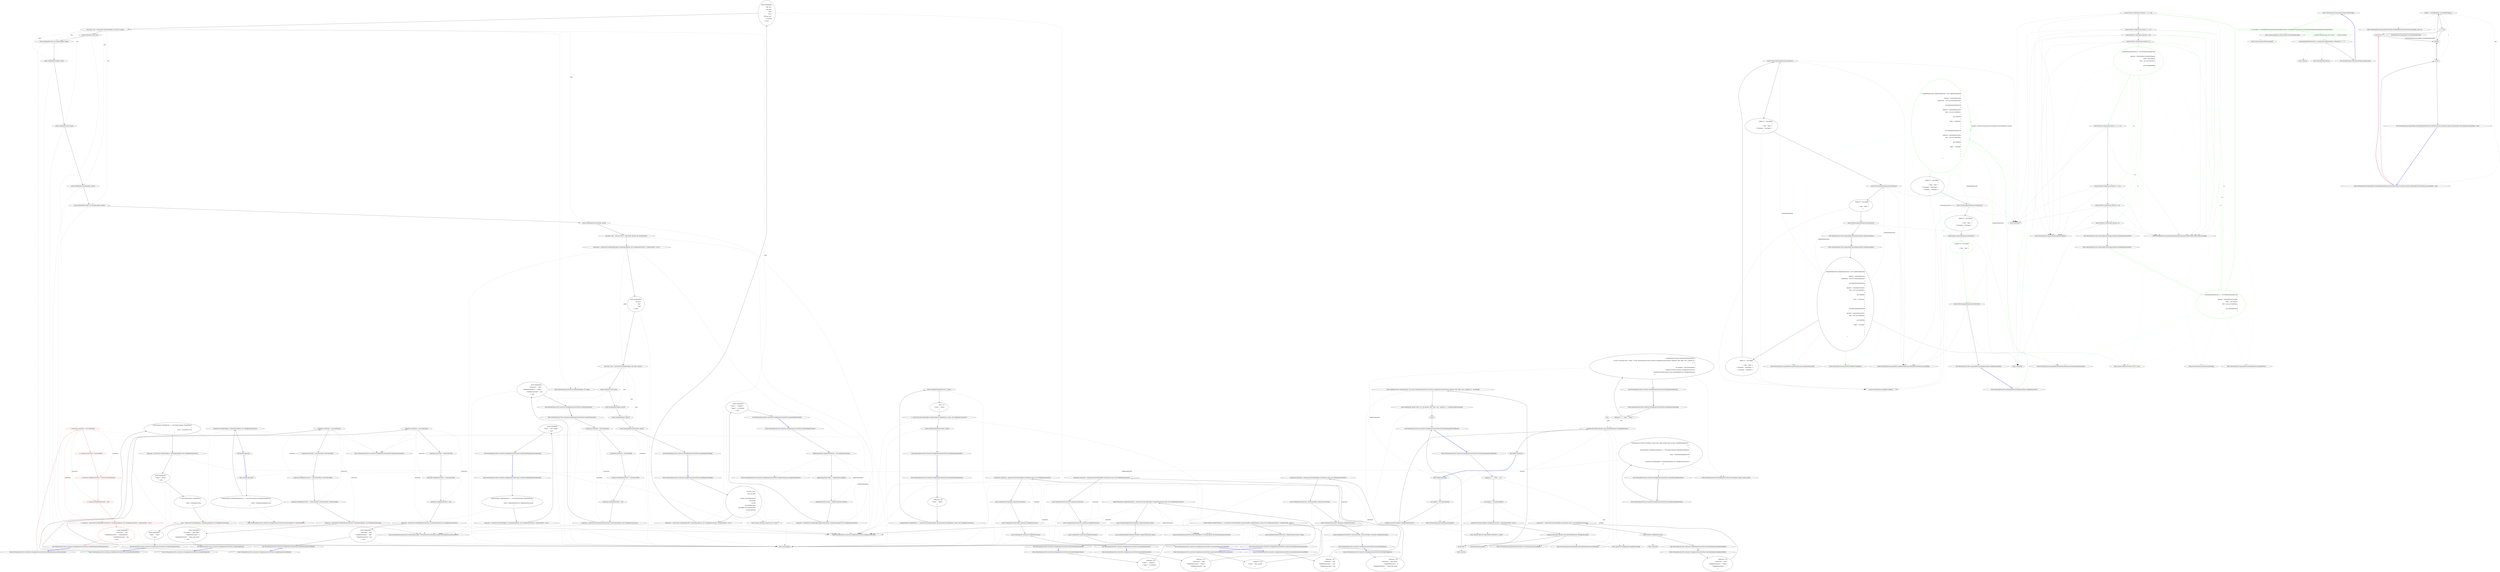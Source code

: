 digraph  {
n162 [label=json, span=""];
n0 [cluster="Newtonsoft.Json.Tests.Converters.StringEnumConverterTests.NamedEnumDuplicateTest()", label="Entry Newtonsoft.Json.Tests.Converters.StringEnumConverterTests.NamedEnumDuplicateTest()", span="104-104"];
n1 [cluster="Newtonsoft.Json.Tests.Converters.StringEnumConverterTests.NamedEnumDuplicateTest()", label="ExceptionAssert.Throws<Exception>(''Enum name 'Third' already exists on enum 'NamedEnumDuplicate'.'',\r\n                () =>\r\n                {\r\n                    EnumContainer<NamedEnumDuplicate> c = new EnumContainer<NamedEnumDuplicate>\r\n                    {\r\n                        Enum = NamedEnumDuplicate.First\r\n                    };\r\n\r\n                    JsonConvert.SerializeObject(c, Formatting.Indented, new StringEnumConverter());\r\n                })", span="106-115"];
n2 [cluster="Newtonsoft.Json.Tests.Converters.StringEnumConverterTests.NamedEnumDuplicateTest()", label="Exit Newtonsoft.Json.Tests.Converters.StringEnumConverterTests.NamedEnumDuplicateTest()", span="104-104"];
n3 [cluster="Newtonsoft.Json.Tests.ExceptionAssert.Throws<TException>(string, System.Action)", label="Entry Newtonsoft.Json.Tests.ExceptionAssert.Throws<TException>(string, System.Action)", span="175-175"];
n4 [cluster="lambda expression", label="Entry lambda expression", span="107-115"];
n5 [cluster="lambda expression", label="EnumContainer<NamedEnumDuplicate> c = new EnumContainer<NamedEnumDuplicate>\r\n                    {\r\n                        Enum = NamedEnumDuplicate.First\r\n                    }", span="109-112"];
n6 [cluster="lambda expression", label="JsonConvert.SerializeObject(c, Formatting.Indented, new StringEnumConverter())", span="114-114"];
n8 [cluster="Newtonsoft.Json.Tests.Converters.StringEnumConverterTests.EnumContainer<T>.EnumContainer()", label="Entry Newtonsoft.Json.Tests.Converters.StringEnumConverterTests.EnumContainer<T>.EnumContainer()", span="54-54"];
n7 [cluster="lambda expression", label="Exit lambda expression", span="107-115"];
n9 [cluster="Newtonsoft.Json.Converters.StringEnumConverter.StringEnumConverter()", label="Entry Newtonsoft.Json.Converters.StringEnumConverter.StringEnumConverter()", span="62-62"];
n10 [cluster="Newtonsoft.Json.JsonConvert.SerializeObject(object, Newtonsoft.Json.Formatting, params Newtonsoft.Json.JsonConverter[])", label="Entry Newtonsoft.Json.JsonConvert.SerializeObject(object, Newtonsoft.Json.Formatting, params Newtonsoft.Json.JsonConverter[])", span="539-539"];
n11 [cluster="Newtonsoft.Json.Tests.Converters.StringEnumConverterTests.SerializeNameEnumTest()", label="Entry Newtonsoft.Json.Tests.Converters.StringEnumConverterTests.SerializeNameEnumTest()", span="119-119"];
n12 [cluster="Newtonsoft.Json.Tests.Converters.StringEnumConverterTests.SerializeNameEnumTest()", label="EnumContainer<NamedEnum> c = new EnumContainer<NamedEnum>\r\n            {\r\n                Enum = NamedEnum.First\r\n            }", span="121-124"];
n13 [cluster="Newtonsoft.Json.Tests.Converters.StringEnumConverterTests.SerializeNameEnumTest()", label="string json = JsonConvert.SerializeObject(c, Formatting.Indented, new StringEnumConverter())", span="126-126"];
n14 [cluster="Newtonsoft.Json.Tests.Converters.StringEnumConverterTests.SerializeNameEnumTest()", label="Assert.AreEqual(@''{\r\n  ''''Enum'''': ''''@first''''\r\n}'', json)", span="127-129"];
n15 [cluster="Newtonsoft.Json.Tests.Converters.StringEnumConverterTests.SerializeNameEnumTest()", label="c = new EnumContainer<NamedEnum>\r\n            {\r\n                Enum = NamedEnum.Third\r\n            }", span="131-134"];
n19 [cluster="Unk.AreEqual", label="Entry Unk.AreEqual", span=""];
n16 [cluster="Newtonsoft.Json.Tests.Converters.StringEnumConverterTests.SerializeNameEnumTest()", label="json = JsonConvert.SerializeObject(c, Formatting.Indented, new StringEnumConverter())", span="136-136"];
n17 [cluster="Newtonsoft.Json.Tests.Converters.StringEnumConverterTests.SerializeNameEnumTest()", label="Assert.AreEqual(@''{\r\n  ''''Enum'''': ''''Third''''\r\n}'', json)", span="137-139"];
n18 [cluster="Newtonsoft.Json.Tests.Converters.StringEnumConverterTests.SerializeNameEnumTest()", label="Exit Newtonsoft.Json.Tests.Converters.StringEnumConverterTests.SerializeNameEnumTest()", span="119-119"];
n20 [cluster="Newtonsoft.Json.Tests.Converters.StringEnumConverterTests.DeserializeNameEnumTest()", label="Entry Newtonsoft.Json.Tests.Converters.StringEnumConverterTests.DeserializeNameEnumTest()", span="143-143"];
n21 [cluster="Newtonsoft.Json.Tests.Converters.StringEnumConverterTests.DeserializeNameEnumTest()", label="string json = @''{\r\n  ''''Enum'''': ''''@first''''\r\n}''", span="145-147"];
n22 [cluster="Newtonsoft.Json.Tests.Converters.StringEnumConverterTests.DeserializeNameEnumTest()", label="EnumContainer<NamedEnum> c = JsonConvert.DeserializeObject<EnumContainer<NamedEnum>>(json, new StringEnumConverter())", span="149-149"];
n23 [cluster="Newtonsoft.Json.Tests.Converters.StringEnumConverterTests.DeserializeNameEnumTest()", label="Assert.AreEqual(NamedEnum.First, c.Enum)", span="150-150"];
n28 [cluster="Newtonsoft.Json.JsonConvert.DeserializeObject<T>(string, params Newtonsoft.Json.JsonConverter[])", label="Entry Newtonsoft.Json.JsonConvert.DeserializeObject<T>(string, params Newtonsoft.Json.JsonConverter[])", span="771-771"];
n24 [cluster="Newtonsoft.Json.Tests.Converters.StringEnumConverterTests.DeserializeNameEnumTest()", label="json = @''{\r\n  ''''Enum'''': ''''Third''''\r\n}''", span="152-154"];
n25 [cluster="Newtonsoft.Json.Tests.Converters.StringEnumConverterTests.DeserializeNameEnumTest()", label="c = JsonConvert.DeserializeObject<EnumContainer<NamedEnum>>(json, new StringEnumConverter())", span="156-156"];
n26 [cluster="Newtonsoft.Json.Tests.Converters.StringEnumConverterTests.DeserializeNameEnumTest()", label="Assert.AreEqual(NamedEnum.Third, c.Enum)", span="157-157"];
n27 [cluster="Newtonsoft.Json.Tests.Converters.StringEnumConverterTests.DeserializeNameEnumTest()", label="Exit Newtonsoft.Json.Tests.Converters.StringEnumConverterTests.DeserializeNameEnumTest()", span="143-143"];
n29 [cluster="Newtonsoft.Json.Tests.Converters.StringEnumConverterTests.SerializeEnumClass()", label="Entry Newtonsoft.Json.Tests.Converters.StringEnumConverterTests.SerializeEnumClass()", span="162-162"];
n30 [cluster="Newtonsoft.Json.Tests.Converters.StringEnumConverterTests.SerializeEnumClass()", label="EnumClass enumClass = new EnumClass()", span="164-164"];
n31 [cluster="Newtonsoft.Json.Tests.Converters.StringEnumConverterTests.SerializeEnumClass()", label="enumClass.StoreColor = StoreColor.Red", span="165-165"];
n37 [cluster="Newtonsoft.Json.Tests.Converters.StringEnumConverterTests.EnumClass.EnumClass()", label="Entry Newtonsoft.Json.Tests.Converters.StringEnumConverterTests.EnumClass.EnumClass()", span="47-47"];
n32 [cluster="Newtonsoft.Json.Tests.Converters.StringEnumConverterTests.SerializeEnumClass()", label="enumClass.NullableStoreColor1 = StoreColor.White", span="166-166"];
n33 [cluster="Newtonsoft.Json.Tests.Converters.StringEnumConverterTests.SerializeEnumClass()", label="enumClass.NullableStoreColor2 = null", span="167-167"];
n34 [cluster="Newtonsoft.Json.Tests.Converters.StringEnumConverterTests.SerializeEnumClass()", label="string json = JsonConvert.SerializeObject(enumClass, Formatting.Indented, new StringEnumConverter())", span="169-169"];
n35 [cluster="Newtonsoft.Json.Tests.Converters.StringEnumConverterTests.SerializeEnumClass()", label="Assert.AreEqual(@''{\r\n  ''''StoreColor'''': ''''Red'''',\r\n  ''''NullableStoreColor1'''': ''''White'''',\r\n  ''''NullableStoreColor2'''': null\r\n}'', json)", span="171-175"];
n36 [cluster="Newtonsoft.Json.Tests.Converters.StringEnumConverterTests.SerializeEnumClass()", label="Exit Newtonsoft.Json.Tests.Converters.StringEnumConverterTests.SerializeEnumClass()", span="162-162"];
n38 [cluster="Newtonsoft.Json.Tests.Converters.StringEnumConverterTests.SerializeEnumClassWithCamelCase()", label="Entry Newtonsoft.Json.Tests.Converters.StringEnumConverterTests.SerializeEnumClassWithCamelCase()", span="179-179"];
n39 [cluster="Newtonsoft.Json.Tests.Converters.StringEnumConverterTests.SerializeEnumClassWithCamelCase()", color=red, community=0, label="-1: EnumClass enumClass = new EnumClass()", span="181-181"];
n40 [cluster="Newtonsoft.Json.Tests.Converters.StringEnumConverterTests.SerializeEnumClassWithCamelCase()", color=red, community=0, label="-1: enumClass.StoreColor = StoreColor.Red", span="182-182"];
n41 [cluster="Newtonsoft.Json.Tests.Converters.StringEnumConverterTests.SerializeEnumClassWithCamelCase()", color=red, community=0, label="-1: enumClass.NullableStoreColor1 = StoreColor.DarkGoldenrod", span="183-183"];
n42 [cluster="Newtonsoft.Json.Tests.Converters.StringEnumConverterTests.SerializeEnumClassWithCamelCase()", color=red, community=0, label="-1: enumClass.NullableStoreColor2 = null", span="184-184"];
n43 [cluster="Newtonsoft.Json.Tests.Converters.StringEnumConverterTests.SerializeEnumClassWithCamelCase()", color=red, community=0, label="-1: string json = JsonConvert.SerializeObject(enumClass, Formatting.Indented, new StringEnumConverter { CamelCaseText = true })", span="186-186"];
n44 [cluster="Newtonsoft.Json.Tests.Converters.StringEnumConverterTests.SerializeEnumClassWithCamelCase()", color=red, community=0, label="-1: Assert.AreEqual(@''{\r\n  ''''StoreColor'''': ''''red'''',\r\n  ''''NullableStoreColor1'''': ''''darkGoldenrod'''',\r\n  ''''NullableStoreColor2'''': null\r\n}'', json)", span="188-192"];
n45 [cluster="Newtonsoft.Json.Tests.Converters.StringEnumConverterTests.SerializeEnumClassWithCamelCase()", label="Exit Newtonsoft.Json.Tests.Converters.StringEnumConverterTests.SerializeEnumClassWithCamelCase()", span="179-179"];
n46 [cluster="Newtonsoft.Json.Tests.Converters.StringEnumConverterTests.SerializeEnumClassUndefined()", label="Entry Newtonsoft.Json.Tests.Converters.StringEnumConverterTests.SerializeEnumClassUndefined()", span="196-196"];
n47 [cluster="Newtonsoft.Json.Tests.Converters.StringEnumConverterTests.SerializeEnumClassUndefined()", label="EnumClass enumClass = new EnumClass()", span="198-198"];
n48 [cluster="Newtonsoft.Json.Tests.Converters.StringEnumConverterTests.SerializeEnumClassUndefined()", label="enumClass.StoreColor = (StoreColor)1000", span="199-199"];
n49 [cluster="Newtonsoft.Json.Tests.Converters.StringEnumConverterTests.SerializeEnumClassUndefined()", label="enumClass.NullableStoreColor1 = (StoreColor)1000", span="200-200"];
n50 [cluster="Newtonsoft.Json.Tests.Converters.StringEnumConverterTests.SerializeEnumClassUndefined()", label="enumClass.NullableStoreColor2 = null", span="201-201"];
n51 [cluster="Newtonsoft.Json.Tests.Converters.StringEnumConverterTests.SerializeEnumClassUndefined()", label="string json = JsonConvert.SerializeObject(enumClass, Formatting.Indented, new StringEnumConverter())", span="203-203"];
n52 [cluster="Newtonsoft.Json.Tests.Converters.StringEnumConverterTests.SerializeEnumClassUndefined()", label="Assert.AreEqual(@''{\r\n  ''''StoreColor'''': 1000,\r\n  ''''NullableStoreColor1'''': 1000,\r\n  ''''NullableStoreColor2'''': null\r\n}'', json)", span="205-209"];
n53 [cluster="Newtonsoft.Json.Tests.Converters.StringEnumConverterTests.SerializeEnumClassUndefined()", label="Exit Newtonsoft.Json.Tests.Converters.StringEnumConverterTests.SerializeEnumClassUndefined()", span="196-196"];
n54 [cluster="Newtonsoft.Json.Tests.Converters.StringEnumConverterTests.SerializeFlagEnum()", label="Entry Newtonsoft.Json.Tests.Converters.StringEnumConverterTests.SerializeFlagEnum()", span="213-213"];
n55 [cluster="Newtonsoft.Json.Tests.Converters.StringEnumConverterTests.SerializeFlagEnum()", label="EnumClass enumClass = new EnumClass()", span="215-215"];
n56 [cluster="Newtonsoft.Json.Tests.Converters.StringEnumConverterTests.SerializeFlagEnum()", label="enumClass.StoreColor = StoreColor.Red | StoreColor.White", span="216-216"];
n57 [cluster="Newtonsoft.Json.Tests.Converters.StringEnumConverterTests.SerializeFlagEnum()", label="enumClass.NullableStoreColor1 = StoreColor.White & StoreColor.Yellow", span="217-217"];
n58 [cluster="Newtonsoft.Json.Tests.Converters.StringEnumConverterTests.SerializeFlagEnum()", label="enumClass.NullableStoreColor2 = StoreColor.Red | StoreColor.White | StoreColor.Black", span="218-218"];
n59 [cluster="Newtonsoft.Json.Tests.Converters.StringEnumConverterTests.SerializeFlagEnum()", label="string json = JsonConvert.SerializeObject(enumClass, Formatting.Indented, new StringEnumConverter())", span="220-220"];
n60 [cluster="Newtonsoft.Json.Tests.Converters.StringEnumConverterTests.SerializeFlagEnum()", label="Assert.AreEqual(@''{\r\n  ''''StoreColor'''': ''''Red, White'''',\r\n  ''''NullableStoreColor1'''': 0,\r\n  ''''NullableStoreColor2'''': ''''Black, Red, White''''\r\n}'', json)", span="222-226"];
n61 [cluster="Newtonsoft.Json.Tests.Converters.StringEnumConverterTests.SerializeFlagEnum()", label="Exit Newtonsoft.Json.Tests.Converters.StringEnumConverterTests.SerializeFlagEnum()", span="213-213"];
n62 [cluster="Newtonsoft.Json.Tests.Converters.StringEnumConverterTests.SerializeNegativeEnum()", label="Entry Newtonsoft.Json.Tests.Converters.StringEnumConverterTests.SerializeNegativeEnum()", span="230-230"];
n63 [cluster="Newtonsoft.Json.Tests.Converters.StringEnumConverterTests.SerializeNegativeEnum()", label="NegativeEnumClass negativeEnumClass = new NegativeEnumClass()", span="232-232"];
n64 [cluster="Newtonsoft.Json.Tests.Converters.StringEnumConverterTests.SerializeNegativeEnum()", label="negativeEnumClass.Value1 = NegativeEnum.Negative", span="233-233"];
n69 [cluster="Newtonsoft.Json.Tests.Converters.StringEnumConverterTests.NegativeEnumClass.NegativeEnumClass()", label="Entry Newtonsoft.Json.Tests.Converters.StringEnumConverterTests.NegativeEnumClass.NegativeEnumClass()", span="96-96"];
n65 [cluster="Newtonsoft.Json.Tests.Converters.StringEnumConverterTests.SerializeNegativeEnum()", label="negativeEnumClass.Value2 = (NegativeEnum)int.MinValue", span="234-234"];
n66 [cluster="Newtonsoft.Json.Tests.Converters.StringEnumConverterTests.SerializeNegativeEnum()", label="string json = JsonConvert.SerializeObject(negativeEnumClass, Formatting.Indented, new StringEnumConverter())", span="236-236"];
n67 [cluster="Newtonsoft.Json.Tests.Converters.StringEnumConverterTests.SerializeNegativeEnum()", label="Assert.AreEqual(@''{\r\n  ''''Value1'''': ''''Negative'''',\r\n  ''''Value2'''': -2147483648\r\n}'', json)", span="238-241"];
n68 [cluster="Newtonsoft.Json.Tests.Converters.StringEnumConverterTests.SerializeNegativeEnum()", label="Exit Newtonsoft.Json.Tests.Converters.StringEnumConverterTests.SerializeNegativeEnum()", span="230-230"];
n70 [cluster="Newtonsoft.Json.Tests.Converters.StringEnumConverterTests.DeserializeNegativeEnum()", label="Entry Newtonsoft.Json.Tests.Converters.StringEnumConverterTests.DeserializeNegativeEnum()", span="245-245"];
n71 [cluster="Newtonsoft.Json.Tests.Converters.StringEnumConverterTests.DeserializeNegativeEnum()", label="string json = @''{\r\n  ''''Value1'''': ''''Negative'''',\r\n  ''''Value2'''': -2147483648\r\n}''", span="247-250"];
n72 [cluster="Newtonsoft.Json.Tests.Converters.StringEnumConverterTests.DeserializeNegativeEnum()", label="NegativeEnumClass negativeEnumClass = JsonConvert.DeserializeObject<NegativeEnumClass>(json, new StringEnumConverter())", span="252-252"];
n73 [cluster="Newtonsoft.Json.Tests.Converters.StringEnumConverterTests.DeserializeNegativeEnum()", label="Assert.AreEqual(NegativeEnum.Negative, negativeEnumClass.Value1)", span="254-254"];
n74 [cluster="Newtonsoft.Json.Tests.Converters.StringEnumConverterTests.DeserializeNegativeEnum()", label="Assert.AreEqual((NegativeEnum)int.MinValue, negativeEnumClass.Value2)", span="255-255"];
n75 [cluster="Newtonsoft.Json.Tests.Converters.StringEnumConverterTests.DeserializeNegativeEnum()", label="Exit Newtonsoft.Json.Tests.Converters.StringEnumConverterTests.DeserializeNegativeEnum()", span="245-245"];
n76 [cluster="Newtonsoft.Json.Tests.Converters.StringEnumConverterTests.DeserializeFlagEnum()", label="Entry Newtonsoft.Json.Tests.Converters.StringEnumConverterTests.DeserializeFlagEnum()", span="259-259"];
n77 [cluster="Newtonsoft.Json.Tests.Converters.StringEnumConverterTests.DeserializeFlagEnum()", label="string json = @''{\r\n  ''''StoreColor'''': ''''Red, White'''',\r\n  ''''NullableStoreColor1'''': 0,\r\n  ''''NullableStoreColor2'''': ''''black, Red, White''''\r\n}''", span="261-265"];
n78 [cluster="Newtonsoft.Json.Tests.Converters.StringEnumConverterTests.DeserializeFlagEnum()", label="EnumClass enumClass = JsonConvert.DeserializeObject<EnumClass>(json, new StringEnumConverter())", span="267-267"];
n79 [cluster="Newtonsoft.Json.Tests.Converters.StringEnumConverterTests.DeserializeFlagEnum()", label="Assert.AreEqual(StoreColor.Red | StoreColor.White, enumClass.StoreColor)", span="269-269"];
n80 [cluster="Newtonsoft.Json.Tests.Converters.StringEnumConverterTests.DeserializeFlagEnum()", label="Assert.AreEqual((StoreColor)0, enumClass.NullableStoreColor1)", span="270-270"];
n81 [cluster="Newtonsoft.Json.Tests.Converters.StringEnumConverterTests.DeserializeFlagEnum()", label="Assert.AreEqual(StoreColor.Red | StoreColor.White | StoreColor.Black, enumClass.NullableStoreColor2)", span="271-271"];
n82 [cluster="Newtonsoft.Json.Tests.Converters.StringEnumConverterTests.DeserializeFlagEnum()", label="Exit Newtonsoft.Json.Tests.Converters.StringEnumConverterTests.DeserializeFlagEnum()", span="259-259"];
n83 [cluster="Newtonsoft.Json.Tests.Converters.StringEnumConverterTests.DeserializeEnumClass()", label="Entry Newtonsoft.Json.Tests.Converters.StringEnumConverterTests.DeserializeEnumClass()", span="275-275"];
n84 [cluster="Newtonsoft.Json.Tests.Converters.StringEnumConverterTests.DeserializeEnumClass()", label="string json = @''{\r\n  ''''StoreColor'''': ''''Red'''',\r\n  ''''NullableStoreColor1'''': ''''White'''',\r\n  ''''NullableStoreColor2'''': null\r\n}''", span="277-281"];
n85 [cluster="Newtonsoft.Json.Tests.Converters.StringEnumConverterTests.DeserializeEnumClass()", label="EnumClass enumClass = JsonConvert.DeserializeObject<EnumClass>(json, new StringEnumConverter())", span="283-283"];
n86 [cluster="Newtonsoft.Json.Tests.Converters.StringEnumConverterTests.DeserializeEnumClass()", label="Assert.AreEqual(StoreColor.Red, enumClass.StoreColor)", span="285-285"];
n87 [cluster="Newtonsoft.Json.Tests.Converters.StringEnumConverterTests.DeserializeEnumClass()", label="Assert.AreEqual(StoreColor.White, enumClass.NullableStoreColor1)", span="286-286"];
n88 [cluster="Newtonsoft.Json.Tests.Converters.StringEnumConverterTests.DeserializeEnumClass()", label="Assert.AreEqual(null, enumClass.NullableStoreColor2)", span="287-287"];
n89 [cluster="Newtonsoft.Json.Tests.Converters.StringEnumConverterTests.DeserializeEnumClass()", label="Exit Newtonsoft.Json.Tests.Converters.StringEnumConverterTests.DeserializeEnumClass()", span="275-275"];
n90 [cluster="Newtonsoft.Json.Tests.Converters.StringEnumConverterTests.DeserializeEnumClassUndefined()", label="Entry Newtonsoft.Json.Tests.Converters.StringEnumConverterTests.DeserializeEnumClassUndefined()", span="291-291"];
n91 [cluster="Newtonsoft.Json.Tests.Converters.StringEnumConverterTests.DeserializeEnumClassUndefined()", label="string json = @''{\r\n  ''''StoreColor'''': 1000,\r\n  ''''NullableStoreColor1'''': 1000,\r\n  ''''NullableStoreColor2'''': null\r\n}''", span="293-297"];
n92 [cluster="Newtonsoft.Json.Tests.Converters.StringEnumConverterTests.DeserializeEnumClassUndefined()", label="EnumClass enumClass = JsonConvert.DeserializeObject<EnumClass>(json, new StringEnumConverter())", span="299-299"];
n93 [cluster="Newtonsoft.Json.Tests.Converters.StringEnumConverterTests.DeserializeEnumClassUndefined()", label="Assert.AreEqual((StoreColor)1000, enumClass.StoreColor)", span="301-301"];
n94 [cluster="Newtonsoft.Json.Tests.Converters.StringEnumConverterTests.DeserializeEnumClassUndefined()", label="Assert.AreEqual((StoreColor)1000, enumClass.NullableStoreColor1)", span="302-302"];
n95 [cluster="Newtonsoft.Json.Tests.Converters.StringEnumConverterTests.DeserializeEnumClassUndefined()", label="Assert.AreEqual(null, enumClass.NullableStoreColor2)", span="303-303"];
n96 [cluster="Newtonsoft.Json.Tests.Converters.StringEnumConverterTests.DeserializeEnumClassUndefined()", label="Exit Newtonsoft.Json.Tests.Converters.StringEnumConverterTests.DeserializeEnumClassUndefined()", span="291-291"];
n97 [cluster="Newtonsoft.Json.Tests.Converters.StringEnumConverterTests.CamelCaseTextFlagEnumSerialization()", label="Entry Newtonsoft.Json.Tests.Converters.StringEnumConverterTests.CamelCaseTextFlagEnumSerialization()", span="307-307"];
n98 [cluster="Newtonsoft.Json.Tests.Converters.StringEnumConverterTests.CamelCaseTextFlagEnumSerialization()", label="EnumContainer<FlagsTestEnum> c = new EnumContainer<FlagsTestEnum>\r\n            {\r\n                Enum = FlagsTestEnum.First | FlagsTestEnum.Second\r\n            }", span="309-312"];
n99 [cluster="Newtonsoft.Json.Tests.Converters.StringEnumConverterTests.CamelCaseTextFlagEnumSerialization()", label="string json = JsonConvert.SerializeObject(c, Formatting.Indented, new StringEnumConverter { CamelCaseText = true })", span="314-314"];
n100 [cluster="Newtonsoft.Json.Tests.Converters.StringEnumConverterTests.CamelCaseTextFlagEnumSerialization()", label="Assert.AreEqual(@''{\r\n  ''''Enum'''': ''''first, second''''\r\n}'', json)", span="315-317"];
n101 [cluster="Newtonsoft.Json.Tests.Converters.StringEnumConverterTests.CamelCaseTextFlagEnumSerialization()", label="Exit Newtonsoft.Json.Tests.Converters.StringEnumConverterTests.CamelCaseTextFlagEnumSerialization()", span="307-307"];
n102 [cluster="Newtonsoft.Json.Tests.Converters.StringEnumConverterTests.CamelCaseTextFlagEnumDeserialization()", label="Entry Newtonsoft.Json.Tests.Converters.StringEnumConverterTests.CamelCaseTextFlagEnumDeserialization()", span="321-321"];
n103 [cluster="Newtonsoft.Json.Tests.Converters.StringEnumConverterTests.CamelCaseTextFlagEnumDeserialization()", label="string json = @''{\r\n  ''''Enum'''': ''''first, second''''\r\n}''", span="323-325"];
n104 [cluster="Newtonsoft.Json.Tests.Converters.StringEnumConverterTests.CamelCaseTextFlagEnumDeserialization()", label="EnumContainer<FlagsTestEnum> c = JsonConvert.DeserializeObject<EnumContainer<FlagsTestEnum>>(json, new StringEnumConverter { CamelCaseText = true })", span="327-327"];
n105 [cluster="Newtonsoft.Json.Tests.Converters.StringEnumConverterTests.CamelCaseTextFlagEnumDeserialization()", label="Assert.AreEqual(FlagsTestEnum.First | FlagsTestEnum.Second, c.Enum)", span="328-328"];
n106 [cluster="Newtonsoft.Json.Tests.Converters.StringEnumConverterTests.CamelCaseTextFlagEnumDeserialization()", label="Exit Newtonsoft.Json.Tests.Converters.StringEnumConverterTests.CamelCaseTextFlagEnumDeserialization()", span="321-321"];
n107 [cluster="Newtonsoft.Json.Tests.Converters.StringEnumConverterTests.DeserializeEmptyStringIntoNullable()", label="Entry Newtonsoft.Json.Tests.Converters.StringEnumConverterTests.DeserializeEmptyStringIntoNullable()", span="332-332"];
n108 [cluster="Newtonsoft.Json.Tests.Converters.StringEnumConverterTests.DeserializeEmptyStringIntoNullable()", label="string json = @''{\r\n  ''''StoreColor'''': ''''Red'''',\r\n  ''''NullableStoreColor1'''': ''''White'''',\r\n  ''''NullableStoreColor2'''': ''''''''\r\n}''", span="334-338"];
n109 [cluster="Newtonsoft.Json.Tests.Converters.StringEnumConverterTests.DeserializeEmptyStringIntoNullable()", label="EnumClass c = JsonConvert.DeserializeObject<EnumClass>(json, new StringEnumConverter())", span="340-340"];
n110 [cluster="Newtonsoft.Json.Tests.Converters.StringEnumConverterTests.DeserializeEmptyStringIntoNullable()", label="Assert.IsNull(c.NullableStoreColor2)", span="341-341"];
n111 [cluster="Newtonsoft.Json.Tests.Converters.StringEnumConverterTests.DeserializeEmptyStringIntoNullable()", label="Exit Newtonsoft.Json.Tests.Converters.StringEnumConverterTests.DeserializeEmptyStringIntoNullable()", span="332-332"];
n112 [cluster="Unk.IsNull", label="Entry Unk.IsNull", span=""];
n113 [cluster="Newtonsoft.Json.Tests.Converters.StringEnumConverterTests.DeserializeInvalidString()", label="Entry Newtonsoft.Json.Tests.Converters.StringEnumConverterTests.DeserializeInvalidString()", span="345-345"];
n114 [cluster="Newtonsoft.Json.Tests.Converters.StringEnumConverterTests.DeserializeInvalidString()", label="string json = ''{ \''Value\'' : \''Three\'' }''", span="347-347"];
n115 [cluster="Newtonsoft.Json.Tests.Converters.StringEnumConverterTests.DeserializeInvalidString()", label="ExceptionAssert.Throws<JsonSerializationException>(\r\n                @''Error converting value ''''Three'''' to type 'Newtonsoft.Json.Tests.Converters.StringEnumConverterTests+MyEnum'. Path 'Value', line 1, position 19.'',\r\n                () =>\r\n                {\r\n                    var serializer = new JsonSerializer();\r\n                    serializer.Converters.Add(new StringEnumConverter());\r\n                    serializer.Deserialize<Bucket>(new JsonTextReader(new StringReader(json)));\r\n                })", span="349-356"];
n120 [cluster="lambda expression", label="serializer.Deserialize<Bucket>(new JsonTextReader(new StringReader(json)))", span="355-355"];
n116 [cluster="Newtonsoft.Json.Tests.Converters.StringEnumConverterTests.DeserializeInvalidString()", label="Exit Newtonsoft.Json.Tests.Converters.StringEnumConverterTests.DeserializeInvalidString()", span="345-345"];
n117 [cluster="lambda expression", label="Entry lambda expression", span="351-356"];
n118 [cluster="lambda expression", label="var serializer = new JsonSerializer()", span="353-353"];
n119 [cluster="lambda expression", label="serializer.Converters.Add(new StringEnumConverter())", span="354-354"];
n122 [cluster="Newtonsoft.Json.JsonSerializer.JsonSerializer()", label="Entry Newtonsoft.Json.JsonSerializer.JsonSerializer()", span="418-418"];
n123 [cluster="System.Collections.ObjectModel.Collection<T>.Add(T)", label="Entry System.Collections.ObjectModel.Collection<T>.Add(T)", span="0-0"];
n121 [cluster="lambda expression", label="Exit lambda expression", span="351-356"];
n124 [cluster="Newtonsoft.Json.JsonTextReader.JsonTextReader(System.IO.TextReader)", label="Entry Newtonsoft.Json.JsonTextReader.JsonTextReader(System.IO.TextReader)", span="73-73"];
n125 [cluster="System.IO.StringReader.StringReader(string)", label="Entry System.IO.StringReader.StringReader(string)", span="0-0"];
n126 [cluster="Newtonsoft.Json.JsonSerializer.Deserialize<T>(Newtonsoft.Json.JsonReader)", label="Entry Newtonsoft.Json.JsonSerializer.Deserialize<T>(Newtonsoft.Json.JsonReader)", span="638-638"];
n127 [cluster="Newtonsoft.Json.Tests.Converters.StringEnumConverterTests.DeserializeIntegerButNotAllowed()", label="Entry Newtonsoft.Json.Tests.Converters.StringEnumConverterTests.DeserializeIntegerButNotAllowed()", span="371-371"];
n128 [cluster="Newtonsoft.Json.Tests.Converters.StringEnumConverterTests.DeserializeIntegerButNotAllowed()", label="string json = ''{ \''Value\'' : 123 }''", span="373-373"];
n129 [cluster="Newtonsoft.Json.Tests.Converters.StringEnumConverterTests.DeserializeIntegerButNotAllowed()", label="var serializer = new JsonSerializer()", span="377-377"];
n131 [cluster="Newtonsoft.Json.Tests.Converters.StringEnumConverterTests.DeserializeIntegerButNotAllowed()", label="serializer.Deserialize<Bucket>(new JsonTextReader(new StringReader(json)))", span="379-379"];
n130 [cluster="Newtonsoft.Json.Tests.Converters.StringEnumConverterTests.DeserializeIntegerButNotAllowed()", label="serializer.Converters.Add(new StringEnumConverter { AllowIntegerValues = false })", span="378-378"];
n132 [cluster="Newtonsoft.Json.Tests.Converters.StringEnumConverterTests.DeserializeIntegerButNotAllowed()", label=JsonSerializationException, span="381-381"];
n136 [cluster="Newtonsoft.Json.Tests.Converters.StringEnumConverterTests.DeserializeIntegerButNotAllowed()", label="Assert.Fail()", span="389-389"];
n133 [cluster="Newtonsoft.Json.Tests.Converters.StringEnumConverterTests.DeserializeIntegerButNotAllowed()", label="Assert.AreEqual(''Error converting value 123 to type 'Newtonsoft.Json.Tests.Converters.StringEnumConverterTests+MyEnum'. Path 'Value', line 1, position 15.'', ex.Message)", span="383-383"];
n134 [cluster="Newtonsoft.Json.Tests.Converters.StringEnumConverterTests.DeserializeIntegerButNotAllowed()", label="Assert.AreEqual(@''Integer value 123 is not allowed. Path 'Value', line 1, position 15.'', ex.InnerException.Message)", span="384-384"];
n135 [cluster="Newtonsoft.Json.Tests.Converters.StringEnumConverterTests.DeserializeIntegerButNotAllowed()", label="return;", span="386-386"];
n137 [cluster="Newtonsoft.Json.Tests.Converters.StringEnumConverterTests.DeserializeIntegerButNotAllowed()", label="Exit Newtonsoft.Json.Tests.Converters.StringEnumConverterTests.DeserializeIntegerButNotAllowed()", span="371-371"];
n138 [cluster="Unk.Fail", label="Entry Unk.Fail", span=""];
n139 [cluster="Newtonsoft.Json.Tests.Converters.StringEnumConverterTests.EnumMemberPlusFlags()", label="Entry Newtonsoft.Json.Tests.Converters.StringEnumConverterTests.EnumMemberPlusFlags()", span="394-394"];
n140 [cluster="Newtonsoft.Json.Tests.Converters.StringEnumConverterTests.EnumMemberPlusFlags()", label="List<Foo> lfoo =\r\n                new List<Foo>\r\n                {\r\n                    Foo.Bat | Foo.SerializeAsBaz,\r\n                    Foo.FooBar,\r\n                    Foo.Bat,\r\n                    Foo.SerializeAsBaz,\r\n                    Foo.FooBar | Foo.SerializeAsBaz,\r\n                    (Foo)int.MaxValue\r\n                }", span="396-405"];
n141 [cluster="Newtonsoft.Json.Tests.Converters.StringEnumConverterTests.EnumMemberPlusFlags()", label="string json1 = JsonConvert.SerializeObject(lfoo, Formatting.Indented, new StringEnumConverter { CamelCaseText = true })", span="407-407"];
n160 [cluster="System.Collections.Generic.List<T>.List()", label="Entry System.Collections.Generic.List<T>.List()", span="0-0"];
n142 [cluster="Newtonsoft.Json.Tests.Converters.StringEnumConverterTests.EnumMemberPlusFlags()", label="Assert.AreEqual(@''[\r\n  ''''Bat, baz'''',\r\n  ''''foo_bar'''',\r\n  ''''Bat'''',\r\n  ''''baz'''',\r\n  ''''foo_bar, baz'''',\r\n  2147483647\r\n]'', json1)", span="409-416"];
n143 [cluster="Newtonsoft.Json.Tests.Converters.StringEnumConverterTests.EnumMemberPlusFlags()", label="IList<Foo> foos = JsonConvert.DeserializeObject<List<Foo>>(json1)", span="418-418"];
n144 [cluster="Newtonsoft.Json.Tests.Converters.StringEnumConverterTests.EnumMemberPlusFlags()", label="Assert.AreEqual(6, foos.Count)", span="420-420"];
n161 [cluster="Newtonsoft.Json.JsonConvert.DeserializeObject<T>(string)", label="Entry Newtonsoft.Json.JsonConvert.DeserializeObject<T>(string)", span="723-723"];
n145 [cluster="Newtonsoft.Json.Tests.Converters.StringEnumConverterTests.EnumMemberPlusFlags()", label="Assert.AreEqual(Foo.Bat | Foo.SerializeAsBaz, foos[0])", span="421-421"];
n146 [cluster="Newtonsoft.Json.Tests.Converters.StringEnumConverterTests.EnumMemberPlusFlags()", label="Assert.AreEqual(Foo.FooBar, foos[1])", span="422-422"];
n147 [cluster="Newtonsoft.Json.Tests.Converters.StringEnumConverterTests.EnumMemberPlusFlags()", label="Assert.AreEqual(Foo.Bat, foos[2])", span="423-423"];
n148 [cluster="Newtonsoft.Json.Tests.Converters.StringEnumConverterTests.EnumMemberPlusFlags()", label="Assert.AreEqual(Foo.SerializeAsBaz, foos[3])", span="424-424"];
n149 [cluster="Newtonsoft.Json.Tests.Converters.StringEnumConverterTests.EnumMemberPlusFlags()", label="Assert.AreEqual(Foo.FooBar | Foo.SerializeAsBaz, foos[4])", span="425-425"];
n150 [cluster="Newtonsoft.Json.Tests.Converters.StringEnumConverterTests.EnumMemberPlusFlags()", label="Assert.AreEqual((Foo)int.MaxValue, foos[5])", span="426-426"];
n151 [cluster="Newtonsoft.Json.Tests.Converters.StringEnumConverterTests.EnumMemberPlusFlags()", label="List<Bar> lbar = new List<Bar>() { Bar.FooBar, Bar.Bat, Bar.SerializeAsBaz }", span="428-428"];
n152 [cluster="Newtonsoft.Json.Tests.Converters.StringEnumConverterTests.EnumMemberPlusFlags()", label="string json2 = JsonConvert.SerializeObject(lbar, Formatting.Indented, new StringEnumConverter { CamelCaseText = true })", span="430-430"];
n153 [cluster="Newtonsoft.Json.Tests.Converters.StringEnumConverterTests.EnumMemberPlusFlags()", label="Assert.AreEqual(@''[\r\n  ''''foo_bar'''',\r\n  ''''Bat'''',\r\n  ''''baz''''\r\n]'', json2)", span="432-436"];
n154 [cluster="Newtonsoft.Json.Tests.Converters.StringEnumConverterTests.EnumMemberPlusFlags()", label="IList<Bar> bars = JsonConvert.DeserializeObject<List<Bar>>(json2)", span="438-438"];
n155 [cluster="Newtonsoft.Json.Tests.Converters.StringEnumConverterTests.EnumMemberPlusFlags()", label="Assert.AreEqual(3, bars.Count)", span="440-440"];
n156 [cluster="Newtonsoft.Json.Tests.Converters.StringEnumConverterTests.EnumMemberPlusFlags()", label="Assert.AreEqual(Bar.FooBar, bars[0])", span="441-441"];
n157 [cluster="Newtonsoft.Json.Tests.Converters.StringEnumConverterTests.EnumMemberPlusFlags()", label="Assert.AreEqual(Bar.Bat, bars[1])", span="442-442"];
n158 [cluster="Newtonsoft.Json.Tests.Converters.StringEnumConverterTests.EnumMemberPlusFlags()", label="Assert.AreEqual(Bar.SerializeAsBaz, bars[2])", span="443-443"];
n159 [cluster="Newtonsoft.Json.Tests.Converters.StringEnumConverterTests.EnumMemberPlusFlags()", label="Exit Newtonsoft.Json.Tests.Converters.StringEnumConverterTests.EnumMemberPlusFlags()", span="394-394"];
d1 [cluster="Newtonsoft.Json.Tests.Linq.JsonPath.QueryExpressionTests.AndExpressionTest()", color=green, community=0, label="-1: CompositeExpression compositeExpression = new CompositeExpression\r\n            {\r\n                Operator = QueryOperator.And,\r\n                Expressions = new List<QueryExpression>\r\n                {\r\n                    new BooleanQueryExpression\r\n                    {\r\n                        Operator = QueryOperator.Exists,\r\n                        Path = new List<PathFilter>\r\n                        {\r\n                            new FieldFilter\r\n                            {\r\n                                Name = ''FirstName''\r\n                            }\r\n                        }\r\n                    },\r\n                    new BooleanQueryExpression\r\n                    {\r\n                        Operator = QueryOperator.Exists,\r\n                        Path = new List<PathFilter>\r\n                        {\r\n                            new FieldFilter\r\n                            {\r\n                                Name = ''LastName''\r\n                            }\r\n                        }\r\n                    }\r\n                }\r\n            }", span="51-79"];
d0 [cluster="Newtonsoft.Json.Tests.Linq.JsonPath.QueryExpressionTests.AndExpressionTest()", label="Entry Newtonsoft.Json.Tests.Linq.JsonPath.QueryExpressionTests.AndExpressionTest()", span="49-49"];
d2 [cluster="Newtonsoft.Json.Tests.Linq.JsonPath.QueryExpressionTests.AndExpressionTest()", label="JObject o1 = new JObject\r\n            {\r\n                { ''Title'', ''Title!'' },\r\n                { ''FirstName'', ''FirstName!'' },\r\n                { ''LastName'', ''LastName!'' }\r\n            }", span="81-86"];
d9 [cluster="Newtonsoft.Json.Linq.JsonPath.CompositeExpression.CompositeExpression()", label="Entry Newtonsoft.Json.Linq.JsonPath.CompositeExpression.CompositeExpression()", span="33-33"];
d10 [cluster="System.Collections.Generic.List<T>.List()", label="Entry System.Collections.Generic.List<T>.List()", span="0-0"];
d11 [cluster="Newtonsoft.Json.Linq.JsonPath.BooleanQueryExpression.BooleanQueryExpression()", label="Entry Newtonsoft.Json.Linq.JsonPath.BooleanQueryExpression.BooleanQueryExpression()", span="66-66"];
d12 [cluster="Newtonsoft.Json.Linq.JsonPath.FieldFilter.FieldFilter()", label="Entry Newtonsoft.Json.Linq.JsonPath.FieldFilter.FieldFilter()", span="6-6"];
d3 [cluster="Newtonsoft.Json.Tests.Linq.JsonPath.QueryExpressionTests.AndExpressionTest()", label="Assert.IsTrue(compositeExpression.IsMatch(o1))", span="88-88"];
d5 [cluster="Newtonsoft.Json.Tests.Linq.JsonPath.QueryExpressionTests.AndExpressionTest()", label="Assert.IsFalse(compositeExpression.IsMatch(o2))", span="96-96"];
d7 [cluster="Newtonsoft.Json.Tests.Linq.JsonPath.QueryExpressionTests.AndExpressionTest()", label="Assert.IsFalse(compositeExpression.IsMatch(o3))", span="103-103"];
d6 [cluster="Newtonsoft.Json.Tests.Linq.JsonPath.QueryExpressionTests.AndExpressionTest()", color=green, community=0, label="-1: JObject o3 = new JObject\r\n            {\r\n                { ''Title'', ''Title!'' }\r\n            }", span="98-101"];
d13 [cluster="Newtonsoft.Json.Linq.JObject.JObject()", label="Entry Newtonsoft.Json.Linq.JObject.JObject()", span="88-88"];
d27 [cluster="Newtonsoft.Json.Tests.Linq.JsonPath.QueryExpressionTests.BooleanExpressionTest()", color=green, community=0, label="-1: BooleanQueryExpression e1 = new BooleanQueryExpression\r\n            {\r\n                Operator = QueryOperator.LessThan,\r\n                Value = new JValue(3),\r\n                Path = new List<PathFilter>\r\n                {\r\n                    new ArrayIndexFilter()\r\n                }\r\n            }", span="167-175"];
d26 [cluster="Newtonsoft.Json.Tests.Linq.JsonPath.QueryExpressionTests.BooleanExpressionTest()", label="Entry Newtonsoft.Json.Tests.Linq.JsonPath.QueryExpressionTests.BooleanExpressionTest()", span="165-165"];
d28 [cluster="Newtonsoft.Json.Tests.Linq.JsonPath.QueryExpressionTests.BooleanExpressionTest()", label="Assert.IsTrue(e1.IsMatch(new JArray(1, 2, 3, 4, 5)))", span="177-177"];
d38 [cluster="Newtonsoft.Json.Linq.JValue.JValue(long)", label="Entry Newtonsoft.Json.Linq.JValue.JValue(long)", span="70-70"];
d39 [cluster="Newtonsoft.Json.Linq.JsonPath.ArrayIndexFilter.ArrayIndexFilter()", label="Entry Newtonsoft.Json.Linq.JsonPath.ArrayIndexFilter.ArrayIndexFilter()", span="6-6"];
d29 [cluster="Newtonsoft.Json.Tests.Linq.JsonPath.QueryExpressionTests.BooleanExpressionTest()", label="Assert.IsTrue(e1.IsMatch(new JArray(2, 3, 4, 5)))", span="178-178"];
d30 [cluster="Newtonsoft.Json.Tests.Linq.JsonPath.QueryExpressionTests.BooleanExpressionTest()", label="Assert.IsFalse(e1.IsMatch(new JArray(3, 4, 5)))", span="179-179"];
d31 [cluster="Newtonsoft.Json.Tests.Linq.JsonPath.QueryExpressionTests.BooleanExpressionTest()", label="Assert.IsFalse(e1.IsMatch(new JArray(4, 5)))", span="180-180"];
d32 [cluster="Newtonsoft.Json.Tests.Linq.JsonPath.QueryExpressionTests.BooleanExpressionTest()", color=green, community=0, label="-1: BooleanQueryExpression e2 = new BooleanQueryExpression\r\n            {\r\n                Operator = QueryOperator.LessThanOrEquals,\r\n                Value = new JValue(3),\r\n                Path = new List<PathFilter>\r\n                {\r\n                    new ArrayIndexFilter()\r\n                }\r\n            }", span="182-190"];
d33 [cluster="Newtonsoft.Json.Tests.Linq.JsonPath.QueryExpressionTests.BooleanExpressionTest()", label="Assert.IsTrue(e2.IsMatch(new JArray(1, 2, 3, 4, 5)))", span="192-192"];
d34 [cluster="Newtonsoft.Json.Tests.Linq.JsonPath.QueryExpressionTests.BooleanExpressionTest()", label="Assert.IsTrue(e2.IsMatch(new JArray(2, 3, 4, 5)))", span="193-193"];
d35 [cluster="Newtonsoft.Json.Tests.Linq.JsonPath.QueryExpressionTests.BooleanExpressionTest()", label="Assert.IsTrue(e2.IsMatch(new JArray(3, 4, 5)))", span="194-194"];
d36 [cluster="Newtonsoft.Json.Tests.Linq.JsonPath.QueryExpressionTests.BooleanExpressionTest()", label="Assert.IsFalse(e2.IsMatch(new JArray(4, 5)))", span="195-195"];
d8 [cluster="Newtonsoft.Json.Tests.Linq.JsonPath.QueryExpressionTests.AndExpressionTest()", label="Exit Newtonsoft.Json.Tests.Linq.JsonPath.QueryExpressionTests.AndExpressionTest()", span="49-49"];
d18 [cluster="Newtonsoft.Json.Tests.Linq.JsonPath.QueryExpressionTests.OrExpressionTest()", label="CompositeExpression compositeExpression = new CompositeExpression\r\n            {\r\n                Operator = QueryOperator.Or,\r\n                Expressions = new List<QueryExpression>\r\n                {\r\n                    new BooleanQueryExpression\r\n                    {\r\n                        Operator = QueryOperator.Exists,\r\n                        Path = new List<PathFilter>\r\n                        {\r\n                            new FieldFilter\r\n                            {\r\n                                Name = ''FirstName''\r\n                            }\r\n                        }\r\n                    },\r\n                    new BooleanQueryExpression\r\n                    {\r\n                        Operator = QueryOperator.Exists,\r\n                        Path = new List<PathFilter>\r\n                        {\r\n                            new FieldFilter\r\n                            {\r\n                                Name = ''LastName''\r\n                            }\r\n                        }\r\n                    }\r\n                }\r\n            }", span="109-137"];
d4 [cluster="Newtonsoft.Json.Tests.Linq.JsonPath.QueryExpressionTests.AndExpressionTest()", label="JObject o2 = new JObject\r\n            {\r\n                { ''Title'', ''Title!'' },\r\n                { ''FirstName'', ''FirstName!'' }\r\n            }", span="90-94"];
d14 [cluster="Newtonsoft.Json.Linq.JsonPath.CompositeExpression.IsMatch(Newtonsoft.Json.Linq.JToken)", label="Entry Newtonsoft.Json.Linq.JsonPath.CompositeExpression.IsMatch(Newtonsoft.Json.Linq.JToken)", span="38-38"];
d15 [cluster="Unk.IsTrue", label="Entry Unk.IsTrue", span=""];
d16 [cluster="Unk.IsFalse", label="Entry Unk.IsFalse", span=""];
d19 [cluster="Newtonsoft.Json.Tests.Linq.JsonPath.QueryExpressionTests.OrExpressionTest()", label="JObject o1 = new JObject\r\n            {\r\n                { ''Title'', ''Title!'' },\r\n                { ''FirstName'', ''FirstName!'' },\r\n                { ''LastName'', ''LastName!'' }\r\n            }", span="139-144"];
d21 [cluster="Newtonsoft.Json.Tests.Linq.JsonPath.QueryExpressionTests.OrExpressionTest()", label="JObject o2 = new JObject\r\n            {\r\n                { ''Title'', ''Title!'' },\r\n                { ''FirstName'', ''FirstName!'' }\r\n            }", span="148-152"];
d23 [cluster="Newtonsoft.Json.Tests.Linq.JsonPath.QueryExpressionTests.OrExpressionTest()", label="JObject o3 = new JObject\r\n            {\r\n                { ''Title'', ''Title!'' }\r\n            }", span="156-159"];
d37 [cluster="Newtonsoft.Json.Tests.Linq.JsonPath.QueryExpressionTests.BooleanExpressionTest()", label="Exit Newtonsoft.Json.Tests.Linq.JsonPath.QueryExpressionTests.BooleanExpressionTest()", span="165-165"];
d40 [cluster="Newtonsoft.Json.Linq.JArray.JArray(params object[])", label="Entry Newtonsoft.Json.Linq.JArray.JArray(params object[])", span="82-82"];
d41 [cluster="Newtonsoft.Json.Linq.JsonPath.BooleanQueryExpression.IsMatch(Newtonsoft.Json.Linq.JToken)", label="Entry Newtonsoft.Json.Linq.JsonPath.BooleanQueryExpression.IsMatch(Newtonsoft.Json.Linq.JToken)", span="71-71"];
d17 [cluster="Newtonsoft.Json.Tests.Linq.JsonPath.QueryExpressionTests.OrExpressionTest()", label="Entry Newtonsoft.Json.Tests.Linq.JsonPath.QueryExpressionTests.OrExpressionTest()", span="107-107"];
d20 [cluster="Newtonsoft.Json.Tests.Linq.JsonPath.QueryExpressionTests.OrExpressionTest()", label="Assert.IsTrue(compositeExpression.IsMatch(o1))", span="146-146"];
d22 [cluster="Newtonsoft.Json.Tests.Linq.JsonPath.QueryExpressionTests.OrExpressionTest()", label="Assert.IsTrue(compositeExpression.IsMatch(o2))", span="154-154"];
d24 [cluster="Newtonsoft.Json.Tests.Linq.JsonPath.QueryExpressionTests.OrExpressionTest()", label="Assert.IsFalse(compositeExpression.IsMatch(o3))", span="161-161"];
d25 [cluster="Newtonsoft.Json.Tests.Linq.JsonPath.QueryExpressionTests.OrExpressionTest()", label="Exit Newtonsoft.Json.Tests.Linq.JsonPath.QueryExpressionTests.OrExpressionTest()", span="107-107"];
m1_0 [cluster="Newtonsoft.Json.TestConsole.Program.Main(string[])", file="Program.cs", label="Entry Newtonsoft.Json.TestConsole.Program.Main(string[])", span="34-34"];
m1_1 [cluster="Newtonsoft.Json.TestConsole.Program.Main(string[])", color=green, community=0, file="Program.cs", label="-1: var attribute = (AssemblyFileVersionAttribute)typeof(JsonConvert).GetTypeInfo().Assembly.GetCustomAttribute(typeof(AssemblyFileVersionAttribute))", span="38-38"];
m1_2 [cluster="Newtonsoft.Json.TestConsole.Program.Main(string[])", color=green, community=0, file="Program.cs", label="-1: Console.WriteLine(''Json.NET Version: '' + attribute.Version)", span="39-39"];
m1_3 [cluster="Newtonsoft.Json.TestConsole.Program.Main(string[])", file="Program.cs", label="new BenchmarkSwitcher(new [] { typeof(LowLevelBenchmarks) }).Run(new[] { ''*'' })", span="39-39"];
m1_4 [cluster="Newtonsoft.Json.TestConsole.Program.Main(string[])", file="Program.cs", label="Exit Newtonsoft.Json.TestConsole.Program.Main(string[])", span="34-34"];
m1_6 [cluster="System.Console.WriteLine(string)", file="Program.cs", label="Entry System.Console.WriteLine(string)", span="0-0"];
m1_5 [cluster="System.Diagnostics.FileVersionInfo.GetVersionInfo(string)", file="Program.cs", label="Entry System.Diagnostics.FileVersionInfo.GetVersionInfo(string)", span="0-0"];
m1_8 [cluster="Unk.Run", file="Program.cs", label="Entry Unk.Run", span=""];
m1_7 [cluster="BenchmarkSwitcher.cstr", file="Program.cs", label="Entry BenchmarkSwitcher.cstr", span=""];
m2_7 [cluster="Newtonsoft.Json.Linq.JsonPath.PathFilter.GetTokenIndex(Newtonsoft.Json.Linq.JToken, bool, int)", file="ThreadSafeStore.cs", label="Entry Newtonsoft.Json.Linq.JsonPath.PathFilter.GetTokenIndex(Newtonsoft.Json.Linq.JToken, bool, int)", span="10-10"];
m2_0 [cluster="Newtonsoft.Json.Linq.JsonPath.ArrayMultipleIndexFilter.ExecuteFilter(System.Collections.Generic.IEnumerable<Newtonsoft.Json.Linq.JToken>, bool)", file="ThreadSafeStore.cs", label="Entry Newtonsoft.Json.Linq.JsonPath.ArrayMultipleIndexFilter.ExecuteFilter(System.Collections.Generic.IEnumerable<Newtonsoft.Json.Linq.JToken>, bool)", span="8-8"];
m2_1 [cluster="Newtonsoft.Json.Linq.JsonPath.ArrayMultipleIndexFilter.ExecuteFilter(System.Collections.Generic.IEnumerable<Newtonsoft.Json.Linq.JToken>, bool)", file="ThreadSafeStore.cs", label=current, span="10-10"];
m2_5 [cluster="Newtonsoft.Json.Linq.JsonPath.ArrayMultipleIndexFilter.ExecuteFilter(System.Collections.Generic.IEnumerable<Newtonsoft.Json.Linq.JToken>, bool)", file="ThreadSafeStore.cs", label="yield return v;", span="18-18"];
m2_3 [cluster="Newtonsoft.Json.Linq.JsonPath.ArrayMultipleIndexFilter.ExecuteFilter(System.Collections.Generic.IEnumerable<Newtonsoft.Json.Linq.JToken>, bool)", file="ThreadSafeStore.cs", label="JToken v = GetTokenIndex(t, errorWhenNoMatch, i)", span="14-14"];
m2_2 [cluster="Newtonsoft.Json.Linq.JsonPath.ArrayMultipleIndexFilter.ExecuteFilter(System.Collections.Generic.IEnumerable<Newtonsoft.Json.Linq.JToken>, bool)", file="ThreadSafeStore.cs", label=Indexes, span="12-12"];
m2_4 [cluster="Newtonsoft.Json.Linq.JsonPath.ArrayMultipleIndexFilter.ExecuteFilter(System.Collections.Generic.IEnumerable<Newtonsoft.Json.Linq.JToken>, bool)", file="ThreadSafeStore.cs", label="v != null", span="16-16"];
m2_6 [cluster="Newtonsoft.Json.Linq.JsonPath.ArrayMultipleIndexFilter.ExecuteFilter(System.Collections.Generic.IEnumerable<Newtonsoft.Json.Linq.JToken>, bool)", file="ThreadSafeStore.cs", label="Exit Newtonsoft.Json.Linq.JsonPath.ArrayMultipleIndexFilter.ExecuteFilter(System.Collections.Generic.IEnumerable<Newtonsoft.Json.Linq.JToken>, bool)", span="8-8"];
m2_8 [file="ThreadSafeStore.cs", label="Newtonsoft.Json.Linq.JsonPath.ArrayMultipleIndexFilter", span=""];
n162 -> n120  [color=darkseagreen4, key=1, label=json, style=dashed];
n0 -> n1  [key=0, style=solid];
n1 -> n2  [key=0, style=solid];
n1 -> n3  [key=2, style=dotted];
n1 -> n4  [color=darkseagreen4, key=1, label="lambda expression", style=dashed];
n2 -> n0  [color=blue, key=0, style=bold];
n4 -> n5  [key=0, style=solid];
n5 -> n6  [key=0, style=solid];
n5 -> n8  [key=2, style=dotted];
n6 -> n7  [key=0, style=solid];
n6 -> n9  [key=2, style=dotted];
n6 -> n10  [key=2, style=dotted];
n7 -> n4  [color=blue, key=0, style=bold];
n11 -> n12  [key=0, style=solid];
n12 -> n13  [key=0, style=solid];
n12 -> n8  [key=2, style=dotted];
n13 -> n14  [key=0, style=solid];
n13 -> n9  [key=2, style=dotted];
n13 -> n10  [key=2, style=dotted];
n14 -> n15  [key=0, style=solid];
n14 -> n19  [key=2, style=dotted];
n15 -> n16  [key=0, style=solid];
n15 -> n8  [key=2, style=dotted];
n16 -> n17  [key=0, style=solid];
n16 -> n9  [key=2, style=dotted];
n16 -> n10  [key=2, style=dotted];
n17 -> n18  [key=0, style=solid];
n17 -> n19  [key=2, style=dotted];
n18 -> n11  [color=blue, key=0, style=bold];
n20 -> n21  [key=0, style=solid];
n21 -> n22  [key=0, style=solid];
n22 -> n23  [key=0, style=solid];
n22 -> n9  [key=2, style=dotted];
n22 -> n28  [key=2, style=dotted];
n23 -> n24  [key=0, style=solid];
n23 -> n19  [key=2, style=dotted];
n24 -> n25  [key=0, style=solid];
n25 -> n26  [key=0, style=solid];
n25 -> n9  [key=2, style=dotted];
n25 -> n28  [key=2, style=dotted];
n26 -> n27  [key=0, style=solid];
n26 -> n19  [key=2, style=dotted];
n27 -> n20  [color=blue, key=0, style=bold];
n29 -> n30  [key=0, style=solid];
n30 -> n31  [key=0, style=solid];
n30 -> n37  [key=2, style=dotted];
n30 -> n32  [color=darkseagreen4, key=1, label=enumClass, style=dashed];
n30 -> n33  [color=darkseagreen4, key=1, label=enumClass, style=dashed];
n30 -> n34  [color=darkseagreen4, key=1, label=enumClass, style=dashed];
n31 -> n32  [key=0, style=solid];
n32 -> n33  [key=0, style=solid];
n33 -> n34  [key=0, style=solid];
n34 -> n35  [key=0, style=solid];
n34 -> n9  [key=2, style=dotted];
n34 -> n10  [key=2, style=dotted];
n35 -> n36  [key=0, style=solid];
n35 -> n19  [key=2, style=dotted];
n36 -> n29  [color=blue, key=0, style=bold];
n38 -> n39  [color=red, key=0, style=solid];
n39 -> n40  [color=red, key=0, style=solid];
n39 -> n37  [color=red, key=2, style=dotted];
n39 -> n41  [color=red, key=1, label=enumClass, style=dashed];
n39 -> n42  [color=red, key=1, label=enumClass, style=dashed];
n39 -> n43  [color=red, key=1, label=enumClass, style=dashed];
n40 -> n41  [color=red, key=0, style=solid];
n41 -> n42  [color=red, key=0, style=solid];
n42 -> n43  [color=red, key=0, style=solid];
n43 -> n44  [color=red, key=0, style=solid];
n43 -> n9  [color=red, key=2, style=dotted];
n43 -> n10  [color=red, key=2, style=dotted];
n44 -> n45  [color=red, key=0, style=solid];
n44 -> n19  [color=red, key=2, style=dotted];
n45 -> n38  [color=blue, key=0, style=bold];
n46 -> n47  [key=0, style=solid];
n47 -> n48  [key=0, style=solid];
n47 -> n37  [key=2, style=dotted];
n47 -> n49  [color=darkseagreen4, key=1, label=enumClass, style=dashed];
n47 -> n50  [color=darkseagreen4, key=1, label=enumClass, style=dashed];
n47 -> n51  [color=darkseagreen4, key=1, label=enumClass, style=dashed];
n48 -> n49  [key=0, style=solid];
n49 -> n50  [key=0, style=solid];
n50 -> n51  [key=0, style=solid];
n51 -> n52  [key=0, style=solid];
n51 -> n9  [key=2, style=dotted];
n51 -> n10  [key=2, style=dotted];
n52 -> n53  [key=0, style=solid];
n52 -> n19  [key=2, style=dotted];
n53 -> n46  [color=blue, key=0, style=bold];
n54 -> n55  [key=0, style=solid];
n55 -> n56  [key=0, style=solid];
n55 -> n37  [key=2, style=dotted];
n55 -> n57  [color=darkseagreen4, key=1, label=enumClass, style=dashed];
n55 -> n58  [color=darkseagreen4, key=1, label=enumClass, style=dashed];
n55 -> n59  [color=darkseagreen4, key=1, label=enumClass, style=dashed];
n56 -> n57  [key=0, style=solid];
n57 -> n58  [key=0, style=solid];
n58 -> n59  [key=0, style=solid];
n59 -> n60  [key=0, style=solid];
n59 -> n9  [key=2, style=dotted];
n59 -> n10  [key=2, style=dotted];
n60 -> n61  [key=0, style=solid];
n60 -> n19  [key=2, style=dotted];
n61 -> n54  [color=blue, key=0, style=bold];
n62 -> n63  [key=0, style=solid];
n63 -> n64  [key=0, style=solid];
n63 -> n69  [key=2, style=dotted];
n63 -> n65  [color=darkseagreen4, key=1, label=negativeEnumClass, style=dashed];
n63 -> n66  [color=darkseagreen4, key=1, label=negativeEnumClass, style=dashed];
n64 -> n65  [key=0, style=solid];
n65 -> n66  [key=0, style=solid];
n66 -> n67  [key=0, style=solid];
n66 -> n9  [key=2, style=dotted];
n66 -> n10  [key=2, style=dotted];
n67 -> n68  [key=0, style=solid];
n67 -> n19  [key=2, style=dotted];
n68 -> n62  [color=blue, key=0, style=bold];
n70 -> n71  [key=0, style=solid];
n71 -> n72  [key=0, style=solid];
n72 -> n73  [key=0, style=solid];
n72 -> n9  [key=2, style=dotted];
n72 -> n28  [key=2, style=dotted];
n72 -> n74  [color=darkseagreen4, key=1, label=negativeEnumClass, style=dashed];
n73 -> n74  [key=0, style=solid];
n73 -> n19  [key=2, style=dotted];
n74 -> n75  [key=0, style=solid];
n74 -> n19  [key=2, style=dotted];
n75 -> n70  [color=blue, key=0, style=bold];
n76 -> n77  [key=0, style=solid];
n77 -> n78  [key=0, style=solid];
n78 -> n79  [key=0, style=solid];
n78 -> n9  [key=2, style=dotted];
n78 -> n28  [key=2, style=dotted];
n78 -> n80  [color=darkseagreen4, key=1, label=enumClass, style=dashed];
n78 -> n81  [color=darkseagreen4, key=1, label=enumClass, style=dashed];
n79 -> n80  [key=0, style=solid];
n79 -> n19  [key=2, style=dotted];
n80 -> n81  [key=0, style=solid];
n80 -> n19  [key=2, style=dotted];
n81 -> n82  [key=0, style=solid];
n81 -> n19  [key=2, style=dotted];
n82 -> n76  [color=blue, key=0, style=bold];
n83 -> n84  [key=0, style=solid];
n84 -> n85  [key=0, style=solid];
n85 -> n86  [key=0, style=solid];
n85 -> n9  [key=2, style=dotted];
n85 -> n28  [key=2, style=dotted];
n85 -> n87  [color=darkseagreen4, key=1, label=enumClass, style=dashed];
n85 -> n88  [color=darkseagreen4, key=1, label=enumClass, style=dashed];
n86 -> n87  [key=0, style=solid];
n86 -> n19  [key=2, style=dotted];
n87 -> n88  [key=0, style=solid];
n87 -> n19  [key=2, style=dotted];
n88 -> n89  [key=0, style=solid];
n88 -> n19  [key=2, style=dotted];
n89 -> n83  [color=blue, key=0, style=bold];
n90 -> n91  [key=0, style=solid];
n91 -> n92  [key=0, style=solid];
n92 -> n93  [key=0, style=solid];
n92 -> n9  [key=2, style=dotted];
n92 -> n28  [key=2, style=dotted];
n92 -> n94  [color=darkseagreen4, key=1, label=enumClass, style=dashed];
n92 -> n95  [color=darkseagreen4, key=1, label=enumClass, style=dashed];
n93 -> n94  [key=0, style=solid];
n93 -> n19  [key=2, style=dotted];
n94 -> n95  [key=0, style=solid];
n94 -> n19  [key=2, style=dotted];
n95 -> n96  [key=0, style=solid];
n95 -> n19  [key=2, style=dotted];
n96 -> n90  [color=blue, key=0, style=bold];
n97 -> n98  [key=0, style=solid];
n98 -> n99  [key=0, style=solid];
n98 -> n8  [key=2, style=dotted];
n99 -> n100  [key=0, style=solid];
n99 -> n9  [key=2, style=dotted];
n99 -> n10  [key=2, style=dotted];
n100 -> n101  [key=0, style=solid];
n100 -> n19  [key=2, style=dotted];
n101 -> n97  [color=blue, key=0, style=bold];
n102 -> n103  [key=0, style=solid];
n103 -> n104  [key=0, style=solid];
n104 -> n105  [key=0, style=solid];
n104 -> n9  [key=2, style=dotted];
n104 -> n28  [key=2, style=dotted];
n105 -> n106  [key=0, style=solid];
n105 -> n19  [key=2, style=dotted];
n106 -> n102  [color=blue, key=0, style=bold];
n107 -> n108  [key=0, style=solid];
n108 -> n109  [key=0, style=solid];
n109 -> n110  [key=0, style=solid];
n109 -> n9  [key=2, style=dotted];
n109 -> n28  [key=2, style=dotted];
n110 -> n111  [key=0, style=solid];
n110 -> n112  [key=2, style=dotted];
n111 -> n107  [color=blue, key=0, style=bold];
n113 -> n114  [key=0, style=solid];
n114 -> n115  [key=0, style=solid];
n114 -> n120  [color=darkseagreen4, key=1, label=json, style=dashed];
n115 -> n116  [key=0, style=solid];
n115 -> n3  [key=2, style=dotted];
n115 -> n117  [color=darkseagreen4, key=1, label="lambda expression", style=dashed];
n120 -> n121  [key=0, style=solid];
n120 -> n124  [key=2, style=dotted];
n120 -> n125  [key=2, style=dotted];
n120 -> n126  [key=2, style=dotted];
n116 -> n113  [color=blue, key=0, style=bold];
n117 -> n118  [key=0, style=solid];
n118 -> n119  [key=0, style=solid];
n118 -> n122  [key=2, style=dotted];
n118 -> n120  [color=darkseagreen4, key=1, label=serializer, style=dashed];
n119 -> n120  [key=0, style=solid];
n119 -> n9  [key=2, style=dotted];
n119 -> n123  [key=2, style=dotted];
n121 -> n117  [color=blue, key=0, style=bold];
n127 -> n128  [key=0, style=solid];
n128 -> n129  [key=0, style=solid];
n128 -> n131  [color=darkseagreen4, key=1, label=json, style=dashed];
n129 -> n130  [key=0, style=solid];
n129 -> n122  [key=2, style=dotted];
n129 -> n131  [color=darkseagreen4, key=1, label=serializer, style=dashed];
n131 -> n132  [key=0, style=solid];
n131 -> n136  [key=0, style=solid];
n131 -> n124  [key=2, style=dotted];
n131 -> n125  [key=2, style=dotted];
n131 -> n126  [key=2, style=dotted];
n130 -> n131  [key=0, style=solid];
n130 -> n9  [key=2, style=dotted];
n130 -> n123  [key=2, style=dotted];
n132 -> n133  [key=0, style=solid];
n136 -> n137  [key=0, style=solid];
n136 -> n138  [key=2, style=dotted];
n133 -> n134  [key=0, style=solid];
n133 -> n19  [key=2, style=dotted];
n134 -> n135  [key=0, style=solid];
n134 -> n19  [key=2, style=dotted];
n135 -> n137  [key=0, style=solid];
n137 -> n127  [color=blue, key=0, style=bold];
n139 -> n140  [key=0, style=solid];
n140 -> n141  [key=0, style=solid];
n140 -> n160  [key=2, style=dotted];
n141 -> n142  [key=0, style=solid];
n141 -> n9  [key=2, style=dotted];
n141 -> n10  [key=2, style=dotted];
n141 -> n143  [color=darkseagreen4, key=1, label=json1, style=dashed];
n142 -> n143  [key=0, style=solid];
n142 -> n19  [key=2, style=dotted];
n143 -> n144  [key=0, style=solid];
n143 -> n161  [key=2, style=dotted];
n143 -> n145  [color=darkseagreen4, key=1, label=foos, style=dashed];
n143 -> n146  [color=darkseagreen4, key=1, label=foos, style=dashed];
n143 -> n147  [color=darkseagreen4, key=1, label=foos, style=dashed];
n143 -> n148  [color=darkseagreen4, key=1, label=foos, style=dashed];
n143 -> n149  [color=darkseagreen4, key=1, label=foos, style=dashed];
n143 -> n150  [color=darkseagreen4, key=1, label=foos, style=dashed];
n144 -> n145  [key=0, style=solid];
n144 -> n19  [key=2, style=dotted];
n145 -> n146  [key=0, style=solid];
n145 -> n19  [key=2, style=dotted];
n146 -> n147  [key=0, style=solid];
n146 -> n19  [key=2, style=dotted];
n147 -> n148  [key=0, style=solid];
n147 -> n19  [key=2, style=dotted];
n148 -> n149  [key=0, style=solid];
n148 -> n19  [key=2, style=dotted];
n149 -> n150  [key=0, style=solid];
n149 -> n19  [key=2, style=dotted];
n150 -> n151  [key=0, style=solid];
n150 -> n19  [key=2, style=dotted];
n151 -> n152  [key=0, style=solid];
n151 -> n160  [key=2, style=dotted];
n152 -> n153  [key=0, style=solid];
n152 -> n9  [key=2, style=dotted];
n152 -> n10  [key=2, style=dotted];
n152 -> n154  [color=darkseagreen4, key=1, label=json2, style=dashed];
n153 -> n154  [key=0, style=solid];
n153 -> n19  [key=2, style=dotted];
n154 -> n155  [key=0, style=solid];
n154 -> n161  [key=2, style=dotted];
n154 -> n156  [color=darkseagreen4, key=1, label=bars, style=dashed];
n154 -> n157  [color=darkseagreen4, key=1, label=bars, style=dashed];
n154 -> n158  [color=darkseagreen4, key=1, label=bars, style=dashed];
n155 -> n156  [key=0, style=solid];
n155 -> n19  [key=2, style=dotted];
n156 -> n157  [key=0, style=solid];
n156 -> n19  [key=2, style=dotted];
n157 -> n158  [key=0, style=solid];
n157 -> n19  [key=2, style=dotted];
n158 -> n159  [key=0, style=solid];
n158 -> n19  [key=2, style=dotted];
n159 -> n139  [color=blue, key=0, style=bold];
d1 -> d1  [color=green, key=3, label="Property variable Newtonsoft.Json.Serialization.IContractResolver Instance", style=bold];
d1 -> d2  [color=green, key=0, style=solid];
d1 -> d9  [color=green, key=2, style=dotted];
d1 -> d10  [color=green, key=2, style=dotted];
d1 -> d11  [color=green, key=2, style=dotted];
d1 -> d12  [color=green, key=2, style=dotted];
d1 -> d3  [color=green, key=1, label=compositeExpression, style=dashed];
d1 -> d5  [color=green, key=1, label=compositeExpression, style=dashed];
d1 -> d7  [color=green, key=1, label=compositeExpression, style=dashed];
d0 -> d1  [color=green, key=0, style=solid];
d2 -> d3  [key=0, style=solid];
d2 -> d13  [key=2, style=dotted];
d3 -> d4  [key=0, style=solid];
d3 -> d14  [key=2, style=dotted];
d3 -> d15  [key=2, style=dotted];
d5 -> d6  [color=green, key=0, style=solid];
d5 -> d14  [key=2, style=dotted];
d5 -> d16  [key=2, style=dotted];
d7 -> d8  [key=0, style=solid];
d7 -> d14  [key=2, style=dotted];
d7 -> d16  [key=2, style=dotted];
d6 -> d7  [color=green, key=0, style=solid];
d6 -> d13  [color=green, key=2, style=dotted];
d27 -> d28  [color=green, key=0, style=solid];
d27 -> d11  [color=green, key=2, style=dotted];
d27 -> d38  [color=green, key=2, style=dotted];
d27 -> d10  [color=green, key=2, style=dotted];
d27 -> d39  [color=green, key=2, style=dotted];
d27 -> d29  [color=green, key=1, label=e1, style=dashed];
d27 -> d30  [color=green, key=1, label=e1, style=dashed];
d27 -> d31  [color=green, key=1, label=e1, style=dashed];
d26 -> d27  [color=green, key=0, style=solid];
d28 -> d29  [key=0, style=solid];
d28 -> d40  [key=2, style=dotted];
d28 -> d41  [key=2, style=dotted];
d28 -> d15  [key=2, style=dotted];
d29 -> d30  [key=0, style=solid];
d29 -> d40  [key=2, style=dotted];
d29 -> d41  [key=2, style=dotted];
d29 -> d15  [key=2, style=dotted];
d30 -> d31  [key=0, style=solid];
d30 -> d40  [key=2, style=dotted];
d30 -> d41  [key=2, style=dotted];
d30 -> d16  [key=2, style=dotted];
d31 -> d32  [color=green, key=0, style=solid];
d31 -> d40  [key=2, style=dotted];
d31 -> d41  [key=2, style=dotted];
d31 -> d16  [key=2, style=dotted];
d32 -> d33  [color=green, key=0, style=solid];
d32 -> d11  [color=green, key=2, style=dotted];
d32 -> d38  [color=green, key=2, style=dotted];
d32 -> d10  [color=green, key=2, style=dotted];
d32 -> d39  [color=green, key=2, style=dotted];
d32 -> d34  [color=green, key=1, label=e2, style=dashed];
d32 -> d35  [color=green, key=1, label=e2, style=dashed];
d32 -> d36  [color=green, key=1, label=e2, style=dashed];
d33 -> d34  [key=0, style=solid];
d33 -> d40  [key=2, style=dotted];
d33 -> d41  [key=2, style=dotted];
d33 -> d15  [key=2, style=dotted];
d34 -> d35  [key=0, style=solid];
d34 -> d40  [key=2, style=dotted];
d34 -> d41  [key=2, style=dotted];
d34 -> d15  [key=2, style=dotted];
d35 -> d36  [key=0, style=solid];
d35 -> d40  [key=2, style=dotted];
d35 -> d41  [key=2, style=dotted];
d35 -> d15  [key=2, style=dotted];
d36 -> d37  [key=0, style=solid];
d36 -> d40  [key=2, style=dotted];
d36 -> d41  [key=2, style=dotted];
d36 -> d16  [key=2, style=dotted];
d8 -> d0  [color=blue, key=0, style=bold];
d18 -> d9  [key=2, style=dotted];
d18 -> d10  [key=2, style=dotted];
d18 -> d11  [key=2, style=dotted];
d18 -> d12  [key=2, style=dotted];
d18 -> d19  [key=0, style=solid];
d18 -> d20  [color=darkseagreen4, key=1, label=compositeExpression, style=dashed];
d18 -> d22  [color=darkseagreen4, key=1, label=compositeExpression, style=dashed];
d18 -> d24  [color=darkseagreen4, key=1, label=compositeExpression, style=dashed];
d4 -> d5  [key=0, style=solid];
d4 -> d13  [key=2, style=dotted];
d19 -> d13  [key=2, style=dotted];
d19 -> d20  [key=0, style=solid];
d21 -> d13  [key=2, style=dotted];
d21 -> d22  [key=0, style=solid];
d23 -> d13  [key=2, style=dotted];
d23 -> d24  [key=0, style=solid];
d37 -> d26  [color=blue, key=0, style=bold];
d17 -> d18  [key=0, style=solid];
d20 -> d14  [key=2, style=dotted];
d20 -> d15  [key=2, style=dotted];
d20 -> d21  [key=0, style=solid];
d22 -> d14  [key=2, style=dotted];
d22 -> d15  [key=2, style=dotted];
d22 -> d23  [key=0, style=solid];
d24 -> d14  [key=2, style=dotted];
d24 -> d16  [key=2, style=dotted];
d24 -> d25  [key=0, style=solid];
d25 -> d17  [color=blue, key=0, style=bold];
m1_0 -> m1_1  [color=green, key=0, style=solid];
m1_1 -> m1_2  [color=green, key=0, style=solid];
m1_1 -> m1_5  [color=green, key=2, style=dotted];
m1_1 -> m1_6  [color=green, key=2, style=dotted];
m1_2 -> m1_3  [color=green, key=0, style=solid];
m1_2 -> m1_6  [color=green, key=2, style=dotted];
m1_3 -> m1_4  [key=0, style=solid];
m1_3 -> m1_7  [key=2, style=dotted];
m1_3 -> m1_8  [key=2, style=dotted];
m1_4 -> m1_0  [color=blue, key=0, style=bold];
m2_0 -> m2_1  [key=0, style=solid];
m2_0 -> m2_5  [color=crimson, key=0, style=bold];
m2_0 -> m2_3  [color=darkseagreen4, key=1, label=bool, style=dashed];
m2_1 -> m2_2  [key=0, style=solid];
m2_1 -> m2_6  [key=0, style=solid];
m2_1 -> m2_3  [color=darkseagreen4, key=1, label=t, style=dashed];
m2_5 -> m2_2  [key=0, style=solid];
m2_3 -> m2_4  [key=0, style=solid];
m2_3 -> m2_7  [key=2, style=dotted];
m2_3 -> m2_5  [color=darkseagreen4, key=1, label=v, style=dashed];
m2_2 -> m2_3  [key=0, style=solid];
m2_2 -> m2_1  [key=0, style=solid];
m2_4 -> m2_5  [key=0, style=solid];
m2_4 -> m2_2  [key=0, style=solid];
m2_6 -> m2_0  [color=blue, key=0, style=bold];
m2_8 -> m2_2  [color=darkseagreen4, key=1, label="Newtonsoft.Json.Linq.JsonPath.ArrayMultipleIndexFilter", style=dashed];
}
